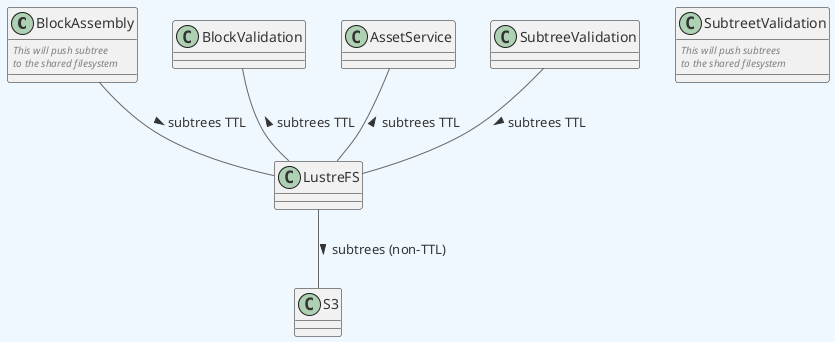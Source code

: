 @startuml
skinparam backgroundColor #F0F8FF
skinparam defaultFontColor #333333
skinparam arrowColor #666666

' Define borders for all elements
skinparam entity {
  BorderColor #666666
  BackgroundColor #DDDDDD
}

skinparam control {
  BorderColor #666666
  BackgroundColor #DDDDDD
}

skinparam participant {
  BorderColor #666666
  BackgroundColor #DDDDDD
}



!define RECTANGLE class

RECTANGLE BlockAssembly {
  <color:grey><i><size:10>This will push subtree</size></i></color>
  <color:grey><i><size:10>to the shared filesystem
}

RECTANGLE BlockValidation {
}

RECTANGLE SubtreetValidation {
    <color:grey><i><size:10>This will push subtrees</size></i></color>
  <color:grey><i><size:10>to the shared filesystem
}

RECTANGLE AssetService {
}

RECTANGLE LustreFS {
}

RECTANGLE S3 {}

BlockAssembly -- LustreFS : subtrees TTL >
BlockValidation -- LustreFS : subtrees TTL <
SubtreeValidation -- LustreFS : subtrees TTL >
AssetService -- LustreFS : subtrees TTL <
LustreFS -- S3 : subtrees (non-TTL) >
@enduml
